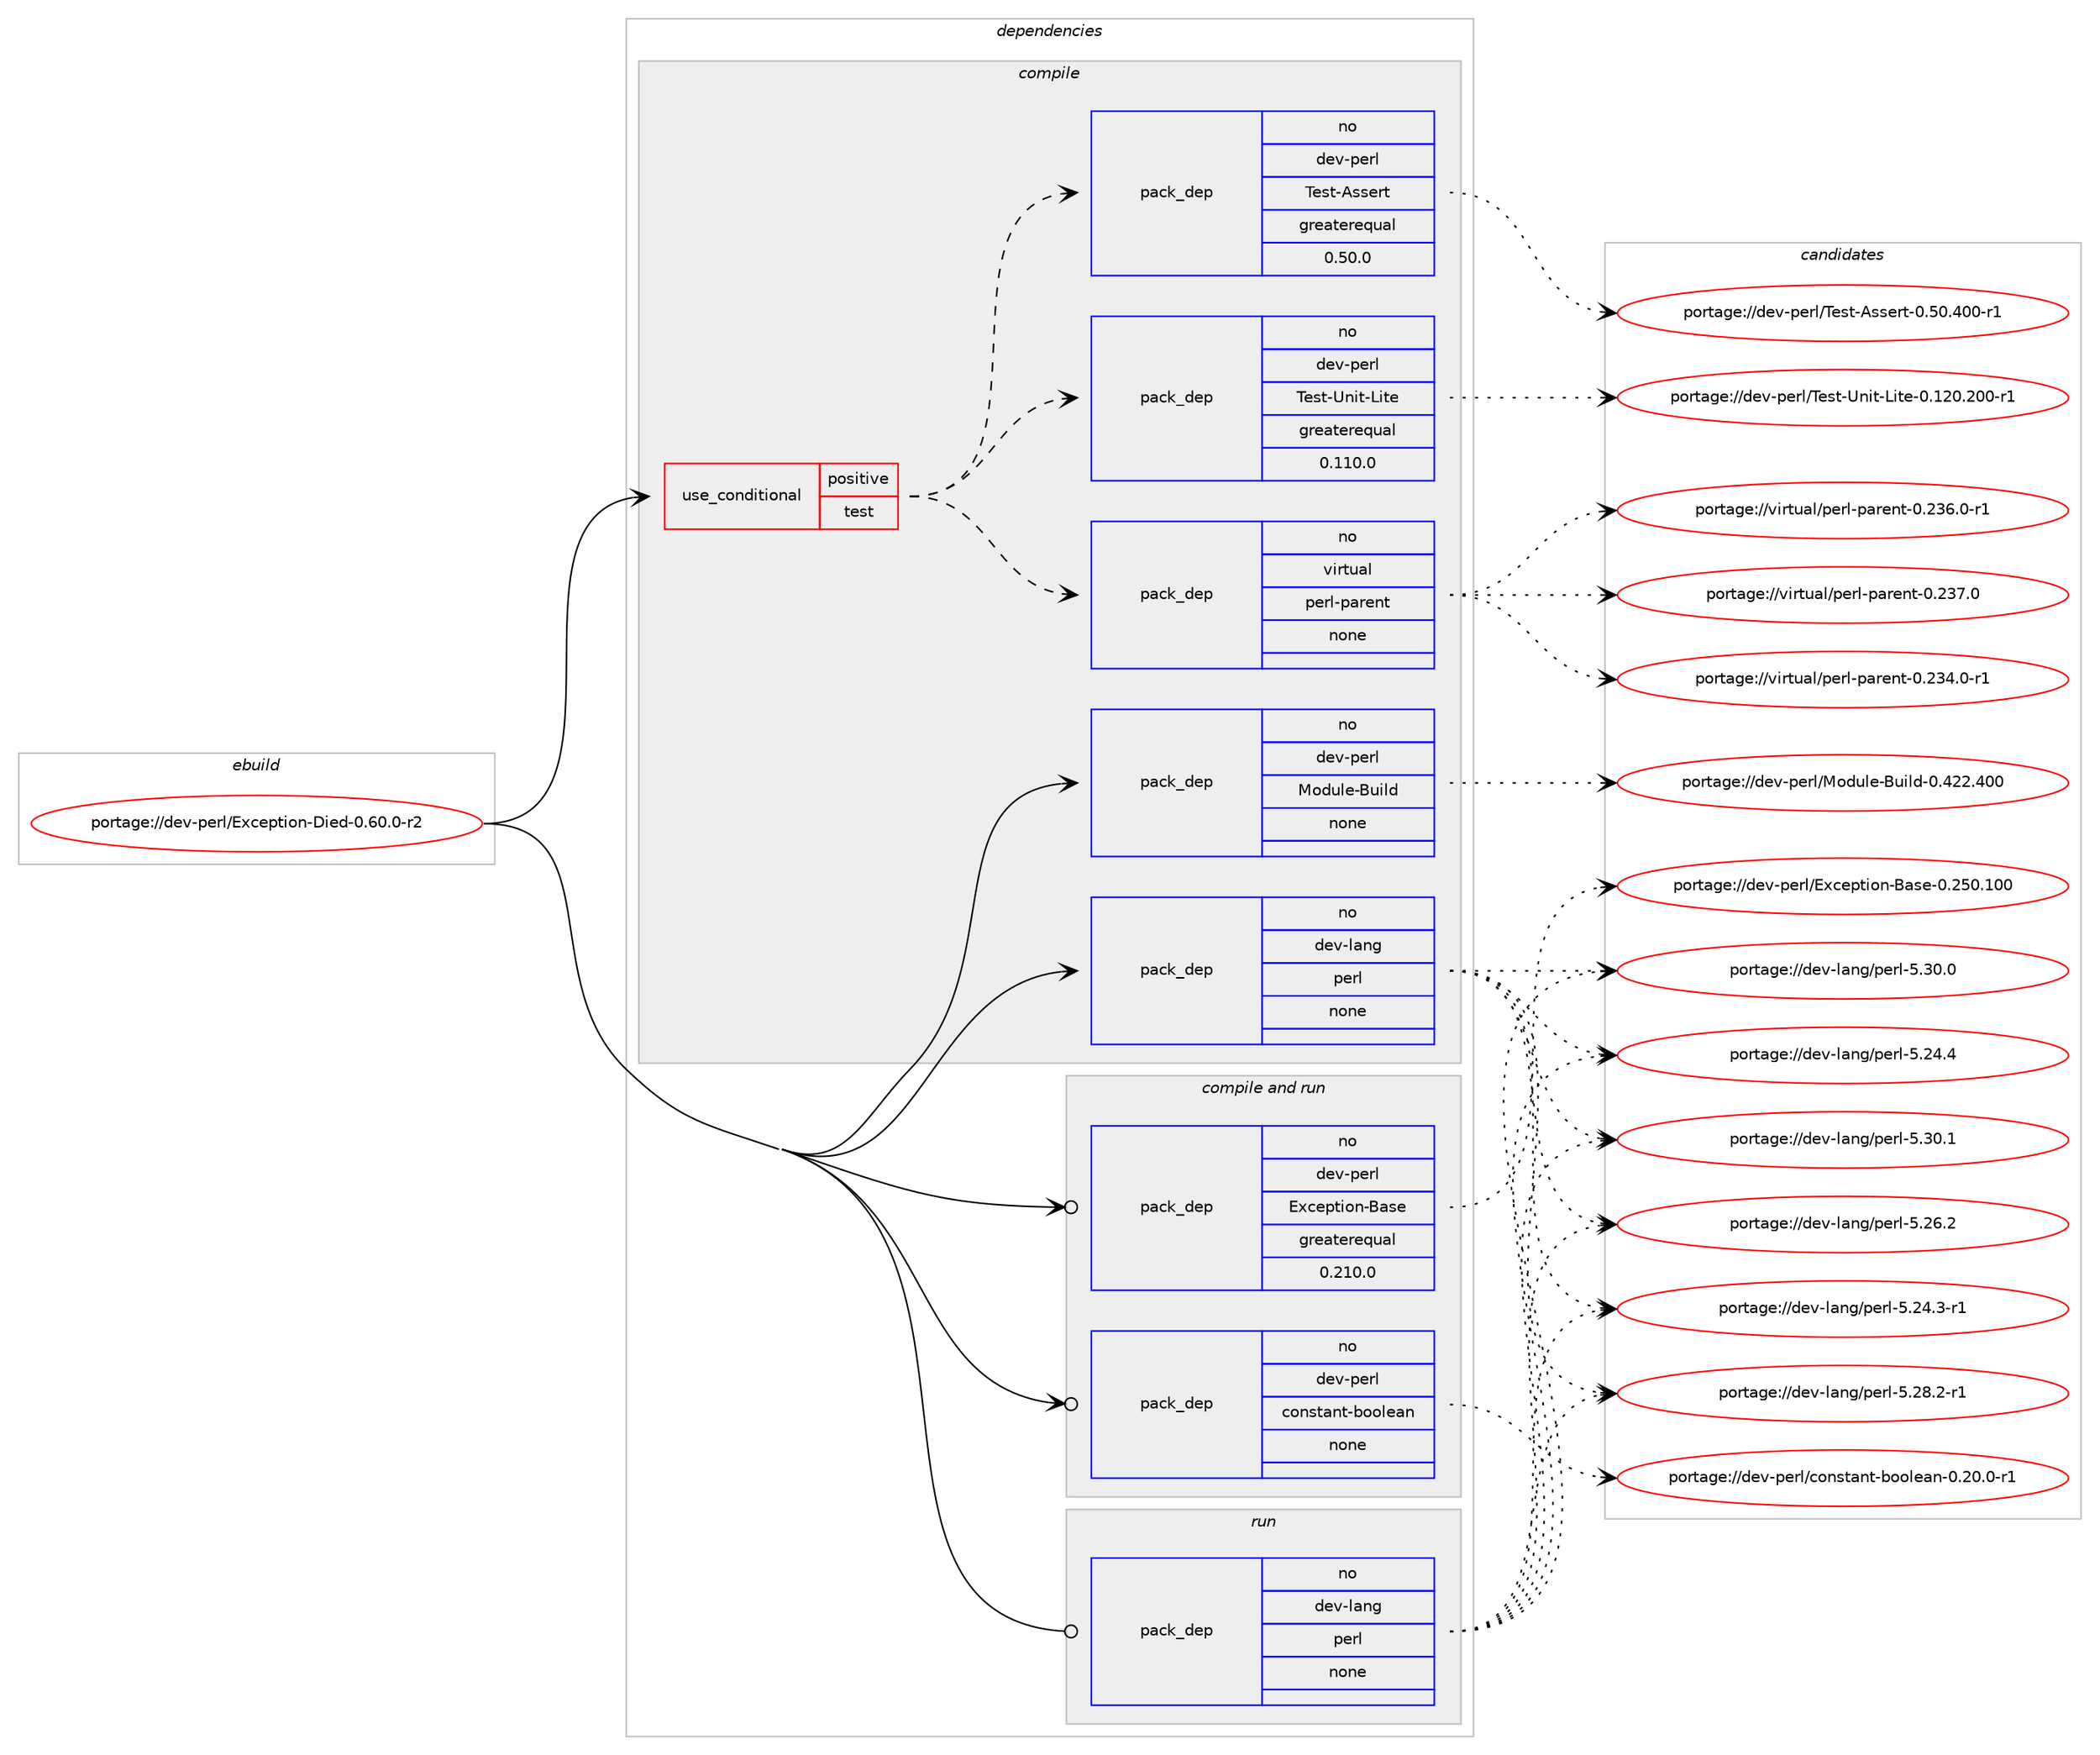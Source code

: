 digraph prolog {

# *************
# Graph options
# *************

newrank=true;
concentrate=true;
compound=true;
graph [rankdir=LR,fontname=Helvetica,fontsize=10,ranksep=1.5];#, ranksep=2.5, nodesep=0.2];
edge  [arrowhead=vee];
node  [fontname=Helvetica,fontsize=10];

# **********
# The ebuild
# **********

subgraph cluster_leftcol {
color=gray;
rank=same;
label=<<i>ebuild</i>>;
id [label="portage://dev-perl/Exception-Died-0.60.0-r2", color=red, width=4, href="../dev-perl/Exception-Died-0.60.0-r2.svg"];
}

# ****************
# The dependencies
# ****************

subgraph cluster_midcol {
color=gray;
label=<<i>dependencies</i>>;
subgraph cluster_compile {
fillcolor="#eeeeee";
style=filled;
label=<<i>compile</i>>;
subgraph cond22917 {
dependency112698 [label=<<TABLE BORDER="0" CELLBORDER="1" CELLSPACING="0" CELLPADDING="4"><TR><TD ROWSPAN="3" CELLPADDING="10">use_conditional</TD></TR><TR><TD>positive</TD></TR><TR><TD>test</TD></TR></TABLE>>, shape=none, color=red];
subgraph pack86603 {
dependency112699 [label=<<TABLE BORDER="0" CELLBORDER="1" CELLSPACING="0" CELLPADDING="4" WIDTH="220"><TR><TD ROWSPAN="6" CELLPADDING="30">pack_dep</TD></TR><TR><TD WIDTH="110">no</TD></TR><TR><TD>virtual</TD></TR><TR><TD>perl-parent</TD></TR><TR><TD>none</TD></TR><TR><TD></TD></TR></TABLE>>, shape=none, color=blue];
}
dependency112698:e -> dependency112699:w [weight=20,style="dashed",arrowhead="vee"];
subgraph pack86604 {
dependency112700 [label=<<TABLE BORDER="0" CELLBORDER="1" CELLSPACING="0" CELLPADDING="4" WIDTH="220"><TR><TD ROWSPAN="6" CELLPADDING="30">pack_dep</TD></TR><TR><TD WIDTH="110">no</TD></TR><TR><TD>dev-perl</TD></TR><TR><TD>Test-Unit-Lite</TD></TR><TR><TD>greaterequal</TD></TR><TR><TD>0.110.0</TD></TR></TABLE>>, shape=none, color=blue];
}
dependency112698:e -> dependency112700:w [weight=20,style="dashed",arrowhead="vee"];
subgraph pack86605 {
dependency112701 [label=<<TABLE BORDER="0" CELLBORDER="1" CELLSPACING="0" CELLPADDING="4" WIDTH="220"><TR><TD ROWSPAN="6" CELLPADDING="30">pack_dep</TD></TR><TR><TD WIDTH="110">no</TD></TR><TR><TD>dev-perl</TD></TR><TR><TD>Test-Assert</TD></TR><TR><TD>greaterequal</TD></TR><TR><TD>0.50.0</TD></TR></TABLE>>, shape=none, color=blue];
}
dependency112698:e -> dependency112701:w [weight=20,style="dashed",arrowhead="vee"];
}
id:e -> dependency112698:w [weight=20,style="solid",arrowhead="vee"];
subgraph pack86606 {
dependency112702 [label=<<TABLE BORDER="0" CELLBORDER="1" CELLSPACING="0" CELLPADDING="4" WIDTH="220"><TR><TD ROWSPAN="6" CELLPADDING="30">pack_dep</TD></TR><TR><TD WIDTH="110">no</TD></TR><TR><TD>dev-lang</TD></TR><TR><TD>perl</TD></TR><TR><TD>none</TD></TR><TR><TD></TD></TR></TABLE>>, shape=none, color=blue];
}
id:e -> dependency112702:w [weight=20,style="solid",arrowhead="vee"];
subgraph pack86607 {
dependency112703 [label=<<TABLE BORDER="0" CELLBORDER="1" CELLSPACING="0" CELLPADDING="4" WIDTH="220"><TR><TD ROWSPAN="6" CELLPADDING="30">pack_dep</TD></TR><TR><TD WIDTH="110">no</TD></TR><TR><TD>dev-perl</TD></TR><TR><TD>Module-Build</TD></TR><TR><TD>none</TD></TR><TR><TD></TD></TR></TABLE>>, shape=none, color=blue];
}
id:e -> dependency112703:w [weight=20,style="solid",arrowhead="vee"];
}
subgraph cluster_compileandrun {
fillcolor="#eeeeee";
style=filled;
label=<<i>compile and run</i>>;
subgraph pack86608 {
dependency112704 [label=<<TABLE BORDER="0" CELLBORDER="1" CELLSPACING="0" CELLPADDING="4" WIDTH="220"><TR><TD ROWSPAN="6" CELLPADDING="30">pack_dep</TD></TR><TR><TD WIDTH="110">no</TD></TR><TR><TD>dev-perl</TD></TR><TR><TD>Exception-Base</TD></TR><TR><TD>greaterequal</TD></TR><TR><TD>0.210.0</TD></TR></TABLE>>, shape=none, color=blue];
}
id:e -> dependency112704:w [weight=20,style="solid",arrowhead="odotvee"];
subgraph pack86609 {
dependency112705 [label=<<TABLE BORDER="0" CELLBORDER="1" CELLSPACING="0" CELLPADDING="4" WIDTH="220"><TR><TD ROWSPAN="6" CELLPADDING="30">pack_dep</TD></TR><TR><TD WIDTH="110">no</TD></TR><TR><TD>dev-perl</TD></TR><TR><TD>constant-boolean</TD></TR><TR><TD>none</TD></TR><TR><TD></TD></TR></TABLE>>, shape=none, color=blue];
}
id:e -> dependency112705:w [weight=20,style="solid",arrowhead="odotvee"];
}
subgraph cluster_run {
fillcolor="#eeeeee";
style=filled;
label=<<i>run</i>>;
subgraph pack86610 {
dependency112706 [label=<<TABLE BORDER="0" CELLBORDER="1" CELLSPACING="0" CELLPADDING="4" WIDTH="220"><TR><TD ROWSPAN="6" CELLPADDING="30">pack_dep</TD></TR><TR><TD WIDTH="110">no</TD></TR><TR><TD>dev-lang</TD></TR><TR><TD>perl</TD></TR><TR><TD>none</TD></TR><TR><TD></TD></TR></TABLE>>, shape=none, color=blue];
}
id:e -> dependency112706:w [weight=20,style="solid",arrowhead="odot"];
}
}

# **************
# The candidates
# **************

subgraph cluster_choices {
rank=same;
color=gray;
label=<<i>candidates</i>>;

subgraph choice86603 {
color=black;
nodesep=1;
choiceportage1181051141161179710847112101114108451129711410111011645484650515246484511449 [label="portage://virtual/perl-parent-0.234.0-r1", color=red, width=4,href="../virtual/perl-parent-0.234.0-r1.svg"];
choiceportage1181051141161179710847112101114108451129711410111011645484650515446484511449 [label="portage://virtual/perl-parent-0.236.0-r1", color=red, width=4,href="../virtual/perl-parent-0.236.0-r1.svg"];
choiceportage118105114116117971084711210111410845112971141011101164548465051554648 [label="portage://virtual/perl-parent-0.237.0", color=red, width=4,href="../virtual/perl-parent-0.237.0.svg"];
dependency112699:e -> choiceportage1181051141161179710847112101114108451129711410111011645484650515246484511449:w [style=dotted,weight="100"];
dependency112699:e -> choiceportage1181051141161179710847112101114108451129711410111011645484650515446484511449:w [style=dotted,weight="100"];
dependency112699:e -> choiceportage118105114116117971084711210111410845112971141011101164548465051554648:w [style=dotted,weight="100"];
}
subgraph choice86604 {
color=black;
nodesep=1;
choiceportage10010111845112101114108478410111511645851101051164576105116101454846495048465048484511449 [label="portage://dev-perl/Test-Unit-Lite-0.120.200-r1", color=red, width=4,href="../dev-perl/Test-Unit-Lite-0.120.200-r1.svg"];
dependency112700:e -> choiceportage10010111845112101114108478410111511645851101051164576105116101454846495048465048484511449:w [style=dotted,weight="100"];
}
subgraph choice86605 {
color=black;
nodesep=1;
choiceportage10010111845112101114108478410111511645651151151011141164548465348465248484511449 [label="portage://dev-perl/Test-Assert-0.50.400-r1", color=red, width=4,href="../dev-perl/Test-Assert-0.50.400-r1.svg"];
dependency112701:e -> choiceportage10010111845112101114108478410111511645651151151011141164548465348465248484511449:w [style=dotted,weight="100"];
}
subgraph choice86606 {
color=black;
nodesep=1;
choiceportage100101118451089711010347112101114108455346505246514511449 [label="portage://dev-lang/perl-5.24.3-r1", color=red, width=4,href="../dev-lang/perl-5.24.3-r1.svg"];
choiceportage10010111845108971101034711210111410845534650524652 [label="portage://dev-lang/perl-5.24.4", color=red, width=4,href="../dev-lang/perl-5.24.4.svg"];
choiceportage10010111845108971101034711210111410845534650544650 [label="portage://dev-lang/perl-5.26.2", color=red, width=4,href="../dev-lang/perl-5.26.2.svg"];
choiceportage100101118451089711010347112101114108455346505646504511449 [label="portage://dev-lang/perl-5.28.2-r1", color=red, width=4,href="../dev-lang/perl-5.28.2-r1.svg"];
choiceportage10010111845108971101034711210111410845534651484648 [label="portage://dev-lang/perl-5.30.0", color=red, width=4,href="../dev-lang/perl-5.30.0.svg"];
choiceportage10010111845108971101034711210111410845534651484649 [label="portage://dev-lang/perl-5.30.1", color=red, width=4,href="../dev-lang/perl-5.30.1.svg"];
dependency112702:e -> choiceportage100101118451089711010347112101114108455346505246514511449:w [style=dotted,weight="100"];
dependency112702:e -> choiceportage10010111845108971101034711210111410845534650524652:w [style=dotted,weight="100"];
dependency112702:e -> choiceportage10010111845108971101034711210111410845534650544650:w [style=dotted,weight="100"];
dependency112702:e -> choiceportage100101118451089711010347112101114108455346505646504511449:w [style=dotted,weight="100"];
dependency112702:e -> choiceportage10010111845108971101034711210111410845534651484648:w [style=dotted,weight="100"];
dependency112702:e -> choiceportage10010111845108971101034711210111410845534651484649:w [style=dotted,weight="100"];
}
subgraph choice86607 {
color=black;
nodesep=1;
choiceportage100101118451121011141084777111100117108101456611710510810045484652505046524848 [label="portage://dev-perl/Module-Build-0.422.400", color=red, width=4,href="../dev-perl/Module-Build-0.422.400.svg"];
dependency112703:e -> choiceportage100101118451121011141084777111100117108101456611710510810045484652505046524848:w [style=dotted,weight="100"];
}
subgraph choice86608 {
color=black;
nodesep=1;
choiceportage1001011184511210111410847691209910111211610511111045669711510145484650534846494848 [label="portage://dev-perl/Exception-Base-0.250.100", color=red, width=4,href="../dev-perl/Exception-Base-0.250.100.svg"];
dependency112704:e -> choiceportage1001011184511210111410847691209910111211610511111045669711510145484650534846494848:w [style=dotted,weight="100"];
}
subgraph choice86609 {
color=black;
nodesep=1;
choiceportage10010111845112101114108479911111011511697110116459811111110810197110454846504846484511449 [label="portage://dev-perl/constant-boolean-0.20.0-r1", color=red, width=4,href="../dev-perl/constant-boolean-0.20.0-r1.svg"];
dependency112705:e -> choiceportage10010111845112101114108479911111011511697110116459811111110810197110454846504846484511449:w [style=dotted,weight="100"];
}
subgraph choice86610 {
color=black;
nodesep=1;
choiceportage100101118451089711010347112101114108455346505246514511449 [label="portage://dev-lang/perl-5.24.3-r1", color=red, width=4,href="../dev-lang/perl-5.24.3-r1.svg"];
choiceportage10010111845108971101034711210111410845534650524652 [label="portage://dev-lang/perl-5.24.4", color=red, width=4,href="../dev-lang/perl-5.24.4.svg"];
choiceportage10010111845108971101034711210111410845534650544650 [label="portage://dev-lang/perl-5.26.2", color=red, width=4,href="../dev-lang/perl-5.26.2.svg"];
choiceportage100101118451089711010347112101114108455346505646504511449 [label="portage://dev-lang/perl-5.28.2-r1", color=red, width=4,href="../dev-lang/perl-5.28.2-r1.svg"];
choiceportage10010111845108971101034711210111410845534651484648 [label="portage://dev-lang/perl-5.30.0", color=red, width=4,href="../dev-lang/perl-5.30.0.svg"];
choiceportage10010111845108971101034711210111410845534651484649 [label="portage://dev-lang/perl-5.30.1", color=red, width=4,href="../dev-lang/perl-5.30.1.svg"];
dependency112706:e -> choiceportage100101118451089711010347112101114108455346505246514511449:w [style=dotted,weight="100"];
dependency112706:e -> choiceportage10010111845108971101034711210111410845534650524652:w [style=dotted,weight="100"];
dependency112706:e -> choiceportage10010111845108971101034711210111410845534650544650:w [style=dotted,weight="100"];
dependency112706:e -> choiceportage100101118451089711010347112101114108455346505646504511449:w [style=dotted,weight="100"];
dependency112706:e -> choiceportage10010111845108971101034711210111410845534651484648:w [style=dotted,weight="100"];
dependency112706:e -> choiceportage10010111845108971101034711210111410845534651484649:w [style=dotted,weight="100"];
}
}

}
